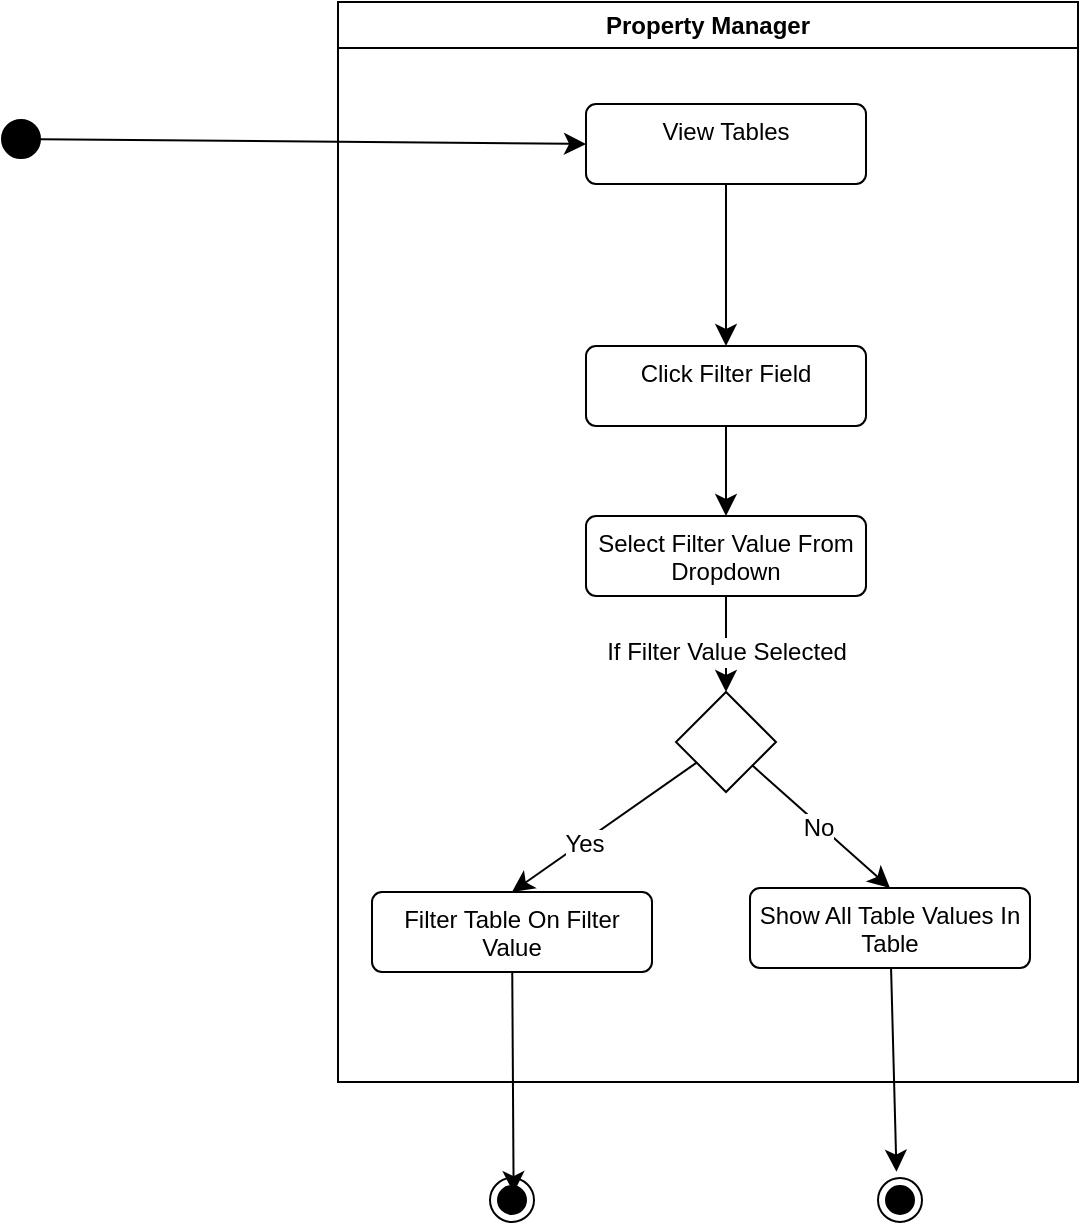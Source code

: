 <mxfile version="24.7.16">
  <diagram id="ttWfPW6m36fiUe-fo2E1" name="Page-1">
    <mxGraphModel dx="2714" dy="1492" grid="0" gridSize="10" guides="1" tooltips="1" connect="1" arrows="1" fold="1" page="0" pageScale="1" pageWidth="827" pageHeight="1169" math="0" shadow="0">
      <root>
        <mxCell id="0" />
        <mxCell id="1" parent="0" />
        <mxCell id="taQqxp1643ADKj7QDOEq-1" value="Property Manager" style="swimlane;whiteSpace=wrap;html=1;" vertex="1" parent="1">
          <mxGeometry x="-147" y="-130" width="370" height="540" as="geometry" />
        </mxCell>
        <mxCell id="taQqxp1643ADKj7QDOEq-31" style="edgeStyle=none;curved=1;rounded=0;orthogonalLoop=1;jettySize=auto;html=1;fontSize=12;startSize=8;endSize=8;" edge="1" parent="taQqxp1643ADKj7QDOEq-1" source="taQqxp1643ADKj7QDOEq-4" target="taQqxp1643ADKj7QDOEq-13">
          <mxGeometry relative="1" as="geometry" />
        </mxCell>
        <mxCell id="taQqxp1643ADKj7QDOEq-4" value="View Tables" style="html=1;align=center;verticalAlign=top;rounded=1;absoluteArcSize=1;arcSize=10;dashed=0;whiteSpace=wrap;" vertex="1" parent="taQqxp1643ADKj7QDOEq-1">
          <mxGeometry x="124" y="51" width="140" height="40" as="geometry" />
        </mxCell>
        <mxCell id="taQqxp1643ADKj7QDOEq-5" style="edgeStyle=none;curved=1;rounded=0;orthogonalLoop=1;jettySize=auto;html=1;entryX=0.5;entryY=0;entryDx=0;entryDy=0;fontSize=12;startSize=8;endSize=8;" edge="1" parent="taQqxp1643ADKj7QDOEq-1">
          <mxGeometry relative="1" as="geometry">
            <mxPoint x="132" y="202" as="targetPoint" />
          </mxGeometry>
        </mxCell>
        <mxCell id="taQqxp1643ADKj7QDOEq-6" style="edgeStyle=none;curved=1;rounded=0;orthogonalLoop=1;jettySize=auto;html=1;entryX=0.5;entryY=0;entryDx=0;entryDy=0;fontSize=12;startSize=8;endSize=8;" edge="1" parent="taQqxp1643ADKj7QDOEq-1">
          <mxGeometry relative="1" as="geometry">
            <Array as="points">
              <mxPoint x="328" y="155" />
            </Array>
            <mxPoint x="148.947" y="218.947" as="sourcePoint" />
          </mxGeometry>
        </mxCell>
        <mxCell id="taQqxp1643ADKj7QDOEq-7" value="No" style="edgeLabel;html=1;align=center;verticalAlign=middle;resizable=0;points=[];fontSize=12;" vertex="1" connectable="0" parent="taQqxp1643ADKj7QDOEq-6">
          <mxGeometry x="-0.475" y="24" relative="1" as="geometry">
            <mxPoint as="offset" />
          </mxGeometry>
        </mxCell>
        <mxCell id="taQqxp1643ADKj7QDOEq-13" value="Click Filter Field" style="html=1;align=center;verticalAlign=top;rounded=1;absoluteArcSize=1;arcSize=10;dashed=0;whiteSpace=wrap;" vertex="1" parent="taQqxp1643ADKj7QDOEq-1">
          <mxGeometry x="124" y="172" width="140" height="40" as="geometry" />
        </mxCell>
        <mxCell id="taQqxp1643ADKj7QDOEq-34" style="edgeStyle=none;curved=1;rounded=0;orthogonalLoop=1;jettySize=auto;html=1;entryX=0.5;entryY=0;entryDx=0;entryDy=0;fontSize=12;startSize=8;endSize=8;" edge="1" parent="taQqxp1643ADKj7QDOEq-1" source="taQqxp1643ADKj7QDOEq-32" target="taQqxp1643ADKj7QDOEq-33">
          <mxGeometry relative="1" as="geometry" />
        </mxCell>
        <mxCell id="taQqxp1643ADKj7QDOEq-35" value="If Filter Value Selected" style="edgeLabel;html=1;align=center;verticalAlign=middle;resizable=0;points=[];fontSize=12;" vertex="1" connectable="0" parent="taQqxp1643ADKj7QDOEq-34">
          <mxGeometry x="0.169" relative="1" as="geometry">
            <mxPoint as="offset" />
          </mxGeometry>
        </mxCell>
        <mxCell id="taQqxp1643ADKj7QDOEq-32" value="Select Filter Value From Dropdown" style="html=1;align=center;verticalAlign=top;rounded=1;absoluteArcSize=1;arcSize=10;dashed=0;whiteSpace=wrap;" vertex="1" parent="taQqxp1643ADKj7QDOEq-1">
          <mxGeometry x="124" y="257" width="140" height="40" as="geometry" />
        </mxCell>
        <mxCell id="taQqxp1643ADKj7QDOEq-25" style="edgeStyle=none;curved=1;rounded=0;orthogonalLoop=1;jettySize=auto;html=1;fontSize=12;startSize=8;endSize=8;exitX=0.5;exitY=1;exitDx=0;exitDy=0;" edge="1" parent="taQqxp1643ADKj7QDOEq-1" source="taQqxp1643ADKj7QDOEq-13" target="taQqxp1643ADKj7QDOEq-32">
          <mxGeometry relative="1" as="geometry">
            <mxPoint x="458" y="173" as="targetPoint" />
          </mxGeometry>
        </mxCell>
        <mxCell id="taQqxp1643ADKj7QDOEq-38" style="edgeStyle=none;curved=1;rounded=0;orthogonalLoop=1;jettySize=auto;html=1;entryX=0.5;entryY=0;entryDx=0;entryDy=0;fontSize=12;startSize=8;endSize=8;" edge="1" parent="taQqxp1643ADKj7QDOEq-1" source="taQqxp1643ADKj7QDOEq-33" target="taQqxp1643ADKj7QDOEq-36">
          <mxGeometry relative="1" as="geometry" />
        </mxCell>
        <mxCell id="taQqxp1643ADKj7QDOEq-39" value="Yes" style="edgeLabel;html=1;align=center;verticalAlign=middle;resizable=0;points=[];fontSize=12;" vertex="1" connectable="0" parent="taQqxp1643ADKj7QDOEq-38">
          <mxGeometry x="0.229" y="1" relative="1" as="geometry">
            <mxPoint as="offset" />
          </mxGeometry>
        </mxCell>
        <mxCell id="taQqxp1643ADKj7QDOEq-40" style="edgeStyle=none;curved=1;rounded=0;orthogonalLoop=1;jettySize=auto;html=1;entryX=0.5;entryY=0;entryDx=0;entryDy=0;fontSize=12;startSize=8;endSize=8;" edge="1" parent="taQqxp1643ADKj7QDOEq-1" source="taQqxp1643ADKj7QDOEq-33" target="taQqxp1643ADKj7QDOEq-37">
          <mxGeometry relative="1" as="geometry" />
        </mxCell>
        <mxCell id="taQqxp1643ADKj7QDOEq-41" value="No" style="edgeLabel;html=1;align=center;verticalAlign=middle;resizable=0;points=[];fontSize=12;" vertex="1" connectable="0" parent="taQqxp1643ADKj7QDOEq-40">
          <mxGeometry x="-0.018" y="-1" relative="1" as="geometry">
            <mxPoint as="offset" />
          </mxGeometry>
        </mxCell>
        <mxCell id="taQqxp1643ADKj7QDOEq-33" value="" style="rhombus;whiteSpace=wrap;html=1;" vertex="1" parent="taQqxp1643ADKj7QDOEq-1">
          <mxGeometry x="169" y="345" width="50" height="50" as="geometry" />
        </mxCell>
        <mxCell id="taQqxp1643ADKj7QDOEq-36" value="Filter Table On Filter Value" style="html=1;align=center;verticalAlign=top;rounded=1;absoluteArcSize=1;arcSize=10;dashed=0;whiteSpace=wrap;" vertex="1" parent="taQqxp1643ADKj7QDOEq-1">
          <mxGeometry x="17" y="445" width="140" height="40" as="geometry" />
        </mxCell>
        <mxCell id="taQqxp1643ADKj7QDOEq-37" value="Show All Table Values In Table" style="html=1;align=center;verticalAlign=top;rounded=1;absoluteArcSize=1;arcSize=10;dashed=0;whiteSpace=wrap;" vertex="1" parent="taQqxp1643ADKj7QDOEq-1">
          <mxGeometry x="206" y="443" width="140" height="40" as="geometry" />
        </mxCell>
        <mxCell id="taQqxp1643ADKj7QDOEq-15" style="edgeStyle=none;curved=1;rounded=0;orthogonalLoop=1;jettySize=auto;html=1;entryX=0;entryY=0.5;entryDx=0;entryDy=0;fontSize=12;startSize=8;endSize=8;" edge="1" parent="1" source="taQqxp1643ADKj7QDOEq-16" target="taQqxp1643ADKj7QDOEq-4">
          <mxGeometry relative="1" as="geometry" />
        </mxCell>
        <mxCell id="taQqxp1643ADKj7QDOEq-16" value="" style="ellipse;fillColor=strokeColor;html=1;" vertex="1" parent="1">
          <mxGeometry x="-315" y="-71" width="19" height="19" as="geometry" />
        </mxCell>
        <mxCell id="taQqxp1643ADKj7QDOEq-26" value="" style="ellipse;html=1;shape=endState;fillColor=strokeColor;" vertex="1" parent="1">
          <mxGeometry x="123" y="458" width="22" height="22" as="geometry" />
        </mxCell>
        <mxCell id="taQqxp1643ADKj7QDOEq-28" value="" style="ellipse;html=1;shape=endState;fillColor=strokeColor;" vertex="1" parent="1">
          <mxGeometry x="-71" y="458" width="22" height="22" as="geometry" />
        </mxCell>
        <mxCell id="taQqxp1643ADKj7QDOEq-42" style="edgeStyle=none;curved=1;rounded=0;orthogonalLoop=1;jettySize=auto;html=1;entryX=0.537;entryY=0.342;entryDx=0;entryDy=0;entryPerimeter=0;fontSize=12;startSize=8;endSize=8;" edge="1" parent="1" source="taQqxp1643ADKj7QDOEq-36" target="taQqxp1643ADKj7QDOEq-28">
          <mxGeometry relative="1" as="geometry" />
        </mxCell>
        <mxCell id="taQqxp1643ADKj7QDOEq-44" style="edgeStyle=none;curved=1;rounded=0;orthogonalLoop=1;jettySize=auto;html=1;entryX=0.42;entryY=-0.143;entryDx=0;entryDy=0;entryPerimeter=0;fontSize=12;startSize=8;endSize=8;" edge="1" parent="1" source="taQqxp1643ADKj7QDOEq-37" target="taQqxp1643ADKj7QDOEq-26">
          <mxGeometry relative="1" as="geometry" />
        </mxCell>
      </root>
    </mxGraphModel>
  </diagram>
</mxfile>
